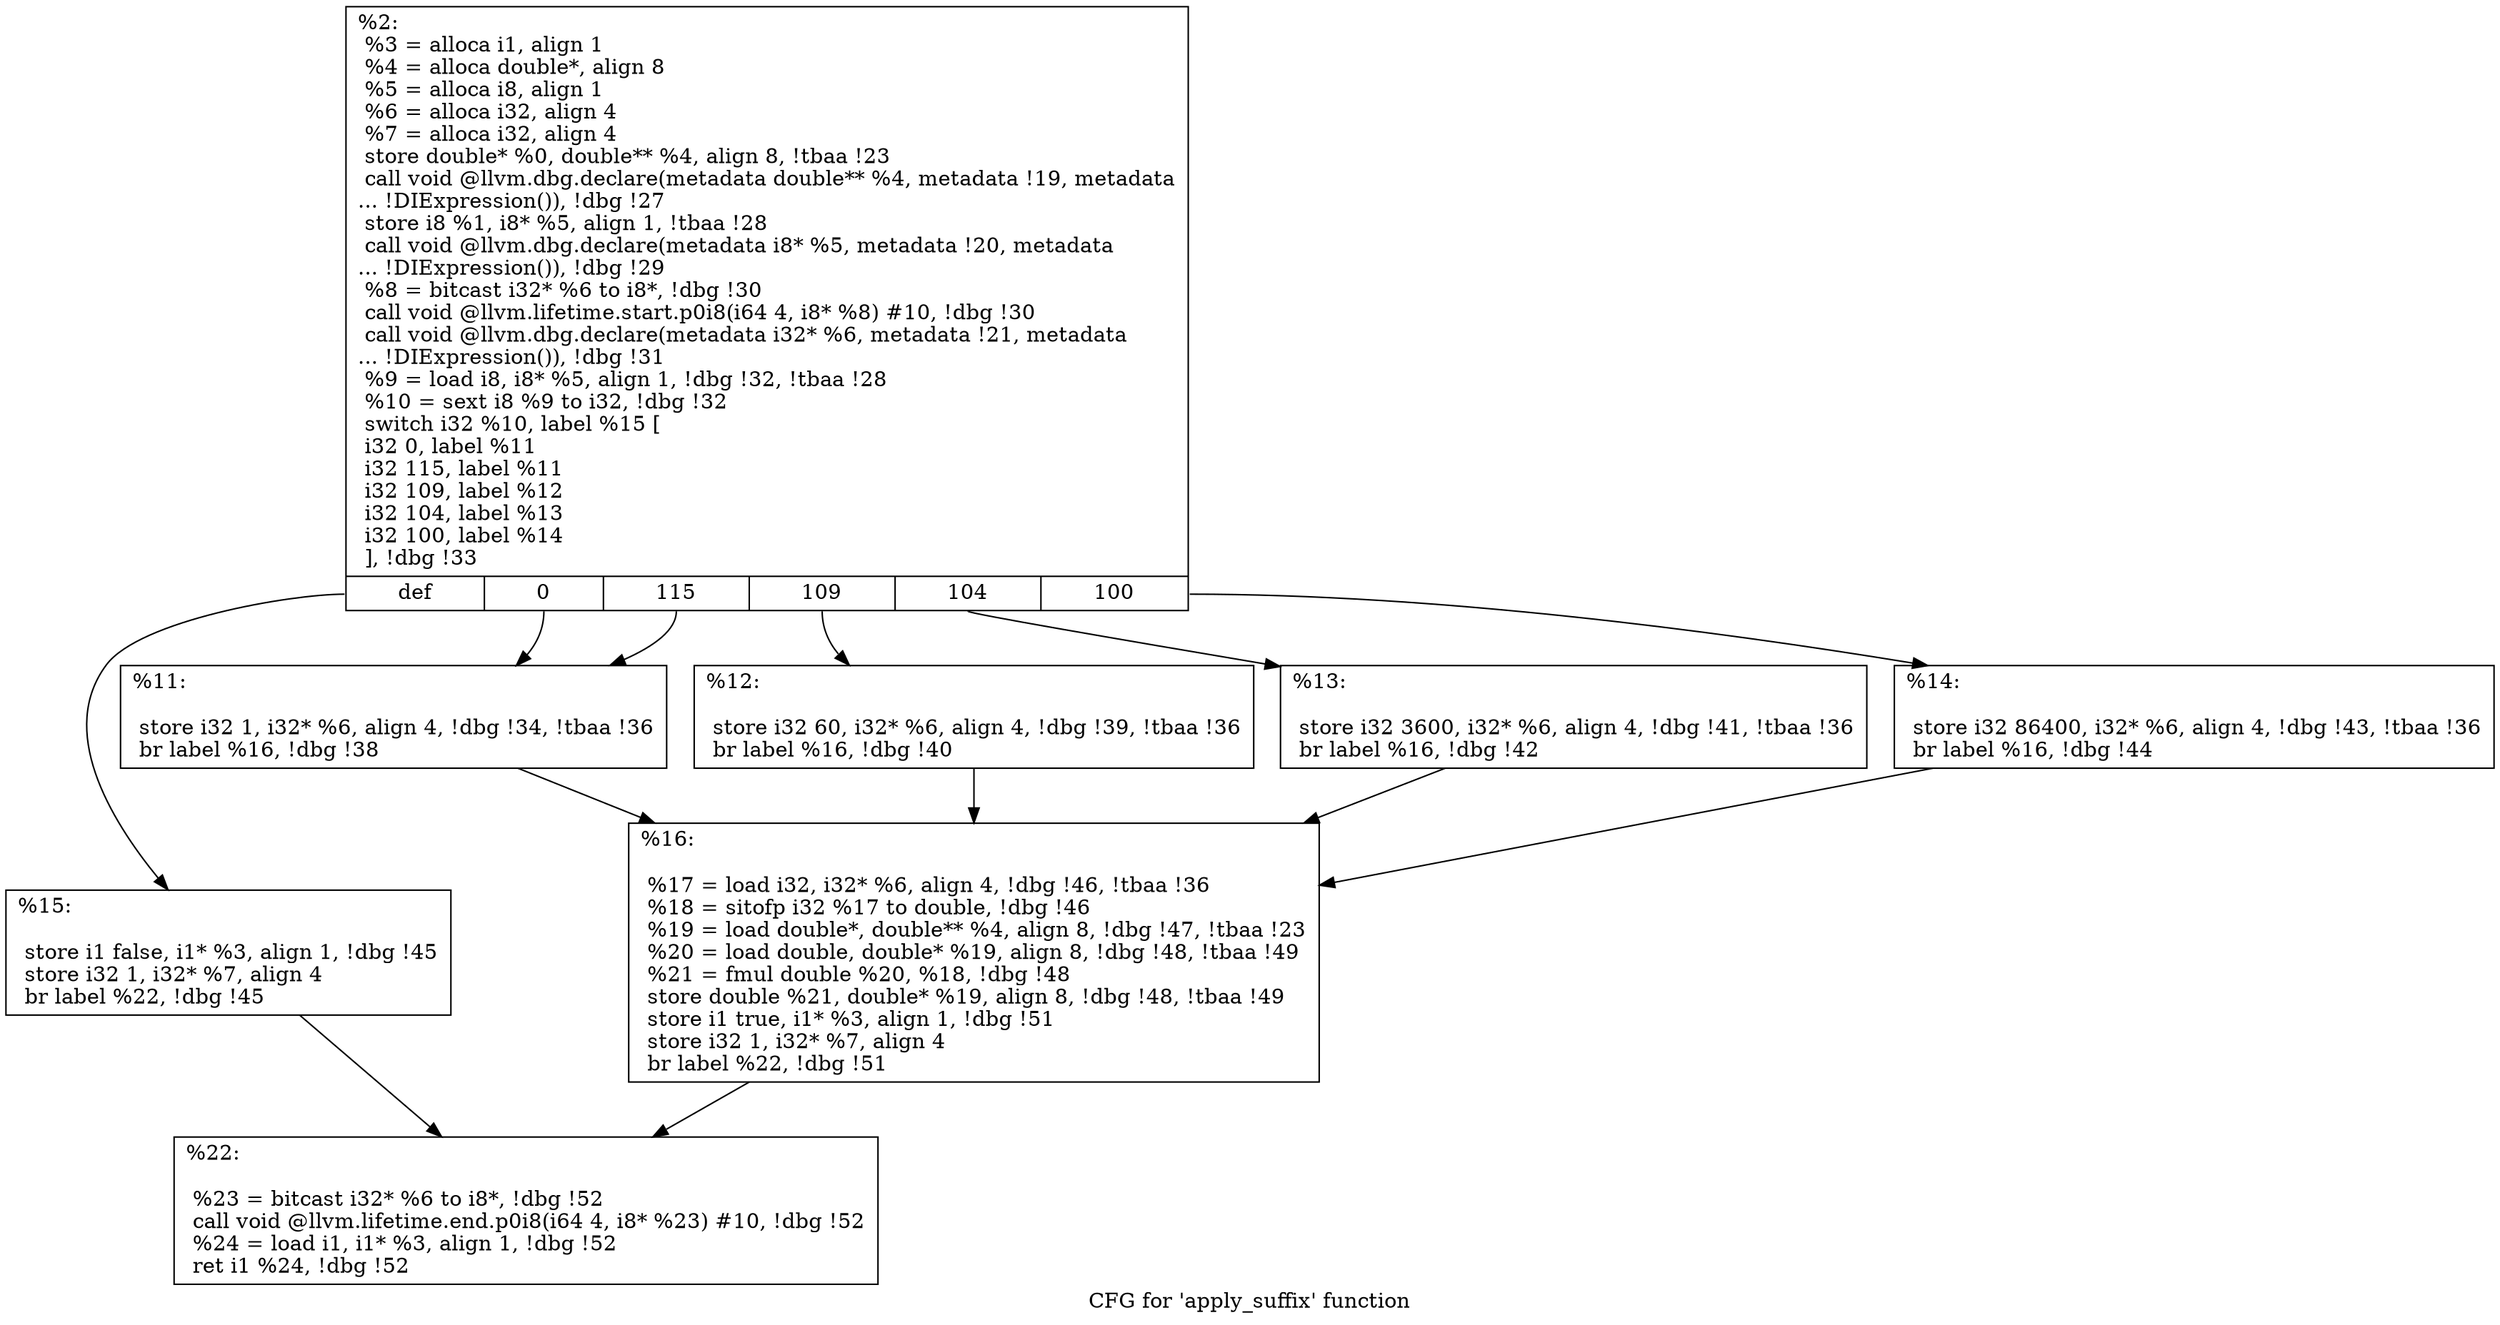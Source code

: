 digraph "CFG for 'apply_suffix' function" {
	label="CFG for 'apply_suffix' function";

	Node0x1e45fc0 [shape=record,label="{%2:\l  %3 = alloca i1, align 1\l  %4 = alloca double*, align 8\l  %5 = alloca i8, align 1\l  %6 = alloca i32, align 4\l  %7 = alloca i32, align 4\l  store double* %0, double** %4, align 8, !tbaa !23\l  call void @llvm.dbg.declare(metadata double** %4, metadata !19, metadata\l... !DIExpression()), !dbg !27\l  store i8 %1, i8* %5, align 1, !tbaa !28\l  call void @llvm.dbg.declare(metadata i8* %5, metadata !20, metadata\l... !DIExpression()), !dbg !29\l  %8 = bitcast i32* %6 to i8*, !dbg !30\l  call void @llvm.lifetime.start.p0i8(i64 4, i8* %8) #10, !dbg !30\l  call void @llvm.dbg.declare(metadata i32* %6, metadata !21, metadata\l... !DIExpression()), !dbg !31\l  %9 = load i8, i8* %5, align 1, !dbg !32, !tbaa !28\l  %10 = sext i8 %9 to i32, !dbg !32\l  switch i32 %10, label %15 [\l    i32 0, label %11\l    i32 115, label %11\l    i32 109, label %12\l    i32 104, label %13\l    i32 100, label %14\l  ], !dbg !33\l|{<s0>def|<s1>0|<s2>115|<s3>109|<s4>104|<s5>100}}"];
	Node0x1e45fc0:s0 -> Node0x1e46150;
	Node0x1e45fc0:s1 -> Node0x1e46010;
	Node0x1e45fc0:s2 -> Node0x1e46010;
	Node0x1e45fc0:s3 -> Node0x1e46060;
	Node0x1e45fc0:s4 -> Node0x1e460b0;
	Node0x1e45fc0:s5 -> Node0x1e46100;
	Node0x1e46010 [shape=record,label="{%11:\l\l  store i32 1, i32* %6, align 4, !dbg !34, !tbaa !36\l  br label %16, !dbg !38\l}"];
	Node0x1e46010 -> Node0x1e461a0;
	Node0x1e46060 [shape=record,label="{%12:\l\l  store i32 60, i32* %6, align 4, !dbg !39, !tbaa !36\l  br label %16, !dbg !40\l}"];
	Node0x1e46060 -> Node0x1e461a0;
	Node0x1e460b0 [shape=record,label="{%13:\l\l  store i32 3600, i32* %6, align 4, !dbg !41, !tbaa !36\l  br label %16, !dbg !42\l}"];
	Node0x1e460b0 -> Node0x1e461a0;
	Node0x1e46100 [shape=record,label="{%14:\l\l  store i32 86400, i32* %6, align 4, !dbg !43, !tbaa !36\l  br label %16, !dbg !44\l}"];
	Node0x1e46100 -> Node0x1e461a0;
	Node0x1e46150 [shape=record,label="{%15:\l\l  store i1 false, i1* %3, align 1, !dbg !45\l  store i32 1, i32* %7, align 4\l  br label %22, !dbg !45\l}"];
	Node0x1e46150 -> Node0x1e461f0;
	Node0x1e461a0 [shape=record,label="{%16:\l\l  %17 = load i32, i32* %6, align 4, !dbg !46, !tbaa !36\l  %18 = sitofp i32 %17 to double, !dbg !46\l  %19 = load double*, double** %4, align 8, !dbg !47, !tbaa !23\l  %20 = load double, double* %19, align 8, !dbg !48, !tbaa !49\l  %21 = fmul double %20, %18, !dbg !48\l  store double %21, double* %19, align 8, !dbg !48, !tbaa !49\l  store i1 true, i1* %3, align 1, !dbg !51\l  store i32 1, i32* %7, align 4\l  br label %22, !dbg !51\l}"];
	Node0x1e461a0 -> Node0x1e461f0;
	Node0x1e461f0 [shape=record,label="{%22:\l\l  %23 = bitcast i32* %6 to i8*, !dbg !52\l  call void @llvm.lifetime.end.p0i8(i64 4, i8* %23) #10, !dbg !52\l  %24 = load i1, i1* %3, align 1, !dbg !52\l  ret i1 %24, !dbg !52\l}"];
}

